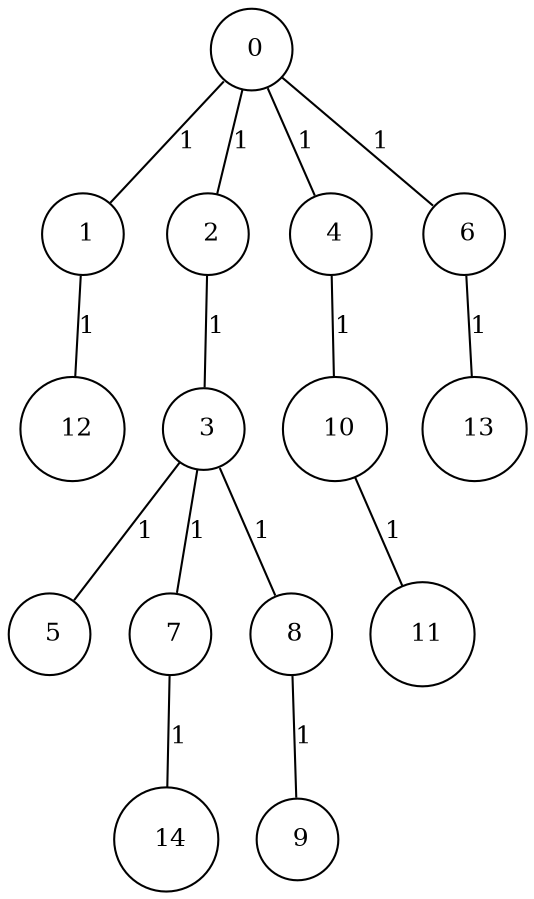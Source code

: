 graph G {
size="8.5,11;"
ratio = "expand;"
fixedsize="true;"
overlap="scale;"
node[shape=circle,width=.12,hight=.12,fontsize=12]
edge[fontsize=12]

0[label=" 0" color=black, pos="0.32318382,0.58162927!"];
1[label=" 1" color=black, pos="2.3850394,1.649646!"];
2[label=" 2" color=black, pos="2.1074591,1.7339538!"];
3[label=" 3" color=black, pos="1.4358751,0.62132093!"];
4[label=" 4" color=black, pos="2.7132052,2.09066!"];
5[label=" 5" color=black, pos="0.50671209,2.6755956!"];
6[label=" 6" color=black, pos="2.8101938,0.58622539!"];
7[label=" 7" color=black, pos="0.80788286,2.5945982!"];
8[label=" 8" color=black, pos="1.6340458,1.1298552!"];
9[label=" 9" color=black, pos="1.4227941,0.43713311!"];
10[label=" 10" color=black, pos="2.9941634,1.2015367!"];
11[label=" 11" color=black, pos="0.6250035,0.092140396!"];
12[label=" 12" color=black, pos="2.2082235,0.35674842!"];
13[label=" 13" color=black, pos="1.559908,0.32673819!"];
14[label=" 14" color=black, pos="2.8433085,0.84144067!"];
0--1[label="1"]
0--2[label="1"]
0--4[label="1"]
0--6[label="1"]
1--12[label="1"]
2--3[label="1"]
3--5[label="1"]
3--7[label="1"]
3--8[label="1"]
4--10[label="1"]
6--13[label="1"]
7--14[label="1"]
8--9[label="1"]
10--11[label="1"]

}

